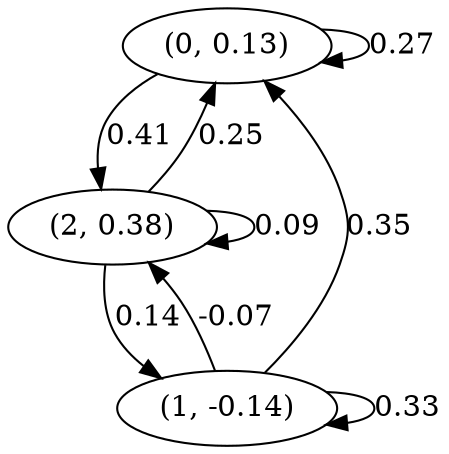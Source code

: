 digraph {
    0 [ label = "(0, 0.13)" ]
    1 [ label = "(1, -0.14)" ]
    2 [ label = "(2, 0.38)" ]
    0 -> 0 [ label = "0.27" ]
    1 -> 1 [ label = "0.33" ]
    2 -> 2 [ label = "0.09" ]
    1 -> 0 [ label = "0.35" ]
    2 -> 0 [ label = "0.25" ]
    2 -> 1 [ label = "0.14" ]
    0 -> 2 [ label = "0.41" ]
    1 -> 2 [ label = "-0.07" ]
}

